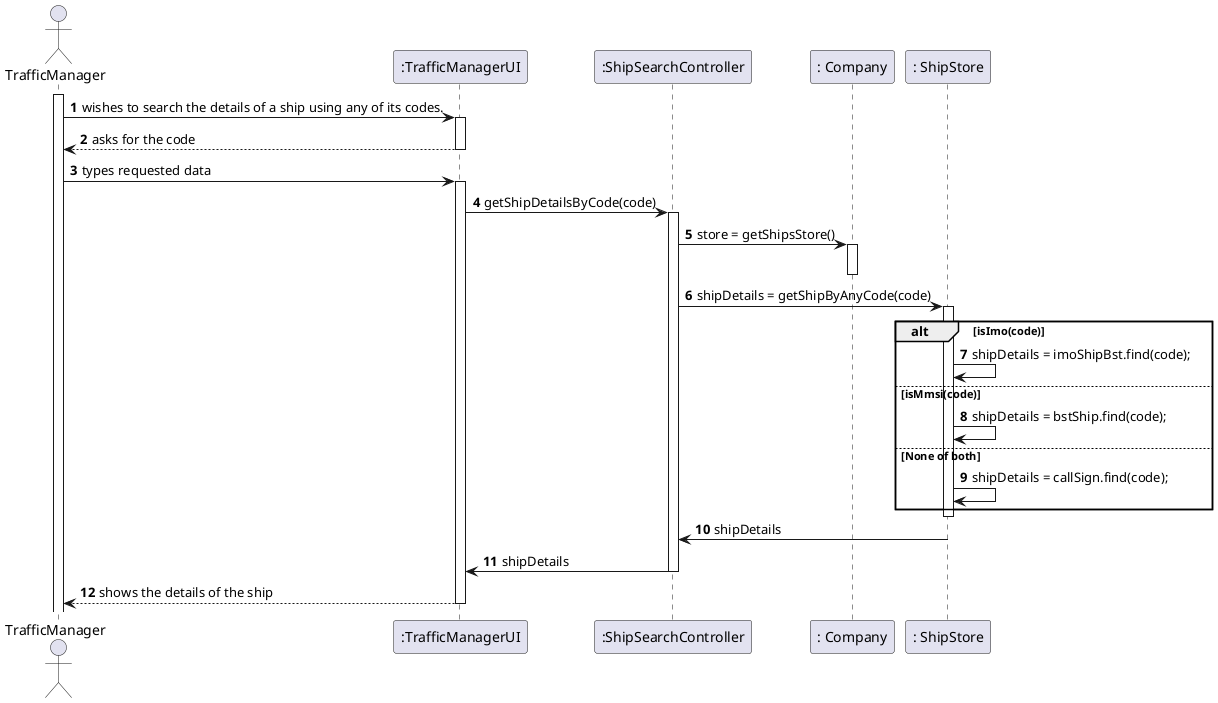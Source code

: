 @startuml
autonumber
'hide footbox
actor "TrafficManager" as RC

participant ":TrafficManagerUI" as UI
participant ":ShipSearchController" as CTRL
participant ": Company" as CP
participant ": ShipStore" as CS


activate RC
RC -> UI : wishes to search the details of a ship using any of its codes.
activate UI
UI --> RC : asks for the code
deactivate UI

RC -> UI : types requested data
activate UI


UI -> CTRL : getShipDetailsByCode(code)
activate CTRL
CTRL -> CP : store = getShipsStore()
activate CP
deactivate CP
CTRL -> CS : shipDetails = getShipByAnyCode(code)
activate CS
alt isImo(code)

CS -> CS : shipDetails = imoShipBst.find(code);

else isMmsi(code)

CS -> CS :shipDetails = bstShip.find(code);

else None of both

CS -> CS:shipDetails = callSign.find(code);

end
deactivate CS

CS -> CTRL : shipDetails
CTRL -> UI: shipDetails
deactivate CTRL

UI --> RC : shows the details of the ship
deactivate CS
deactivate UI


@enduml